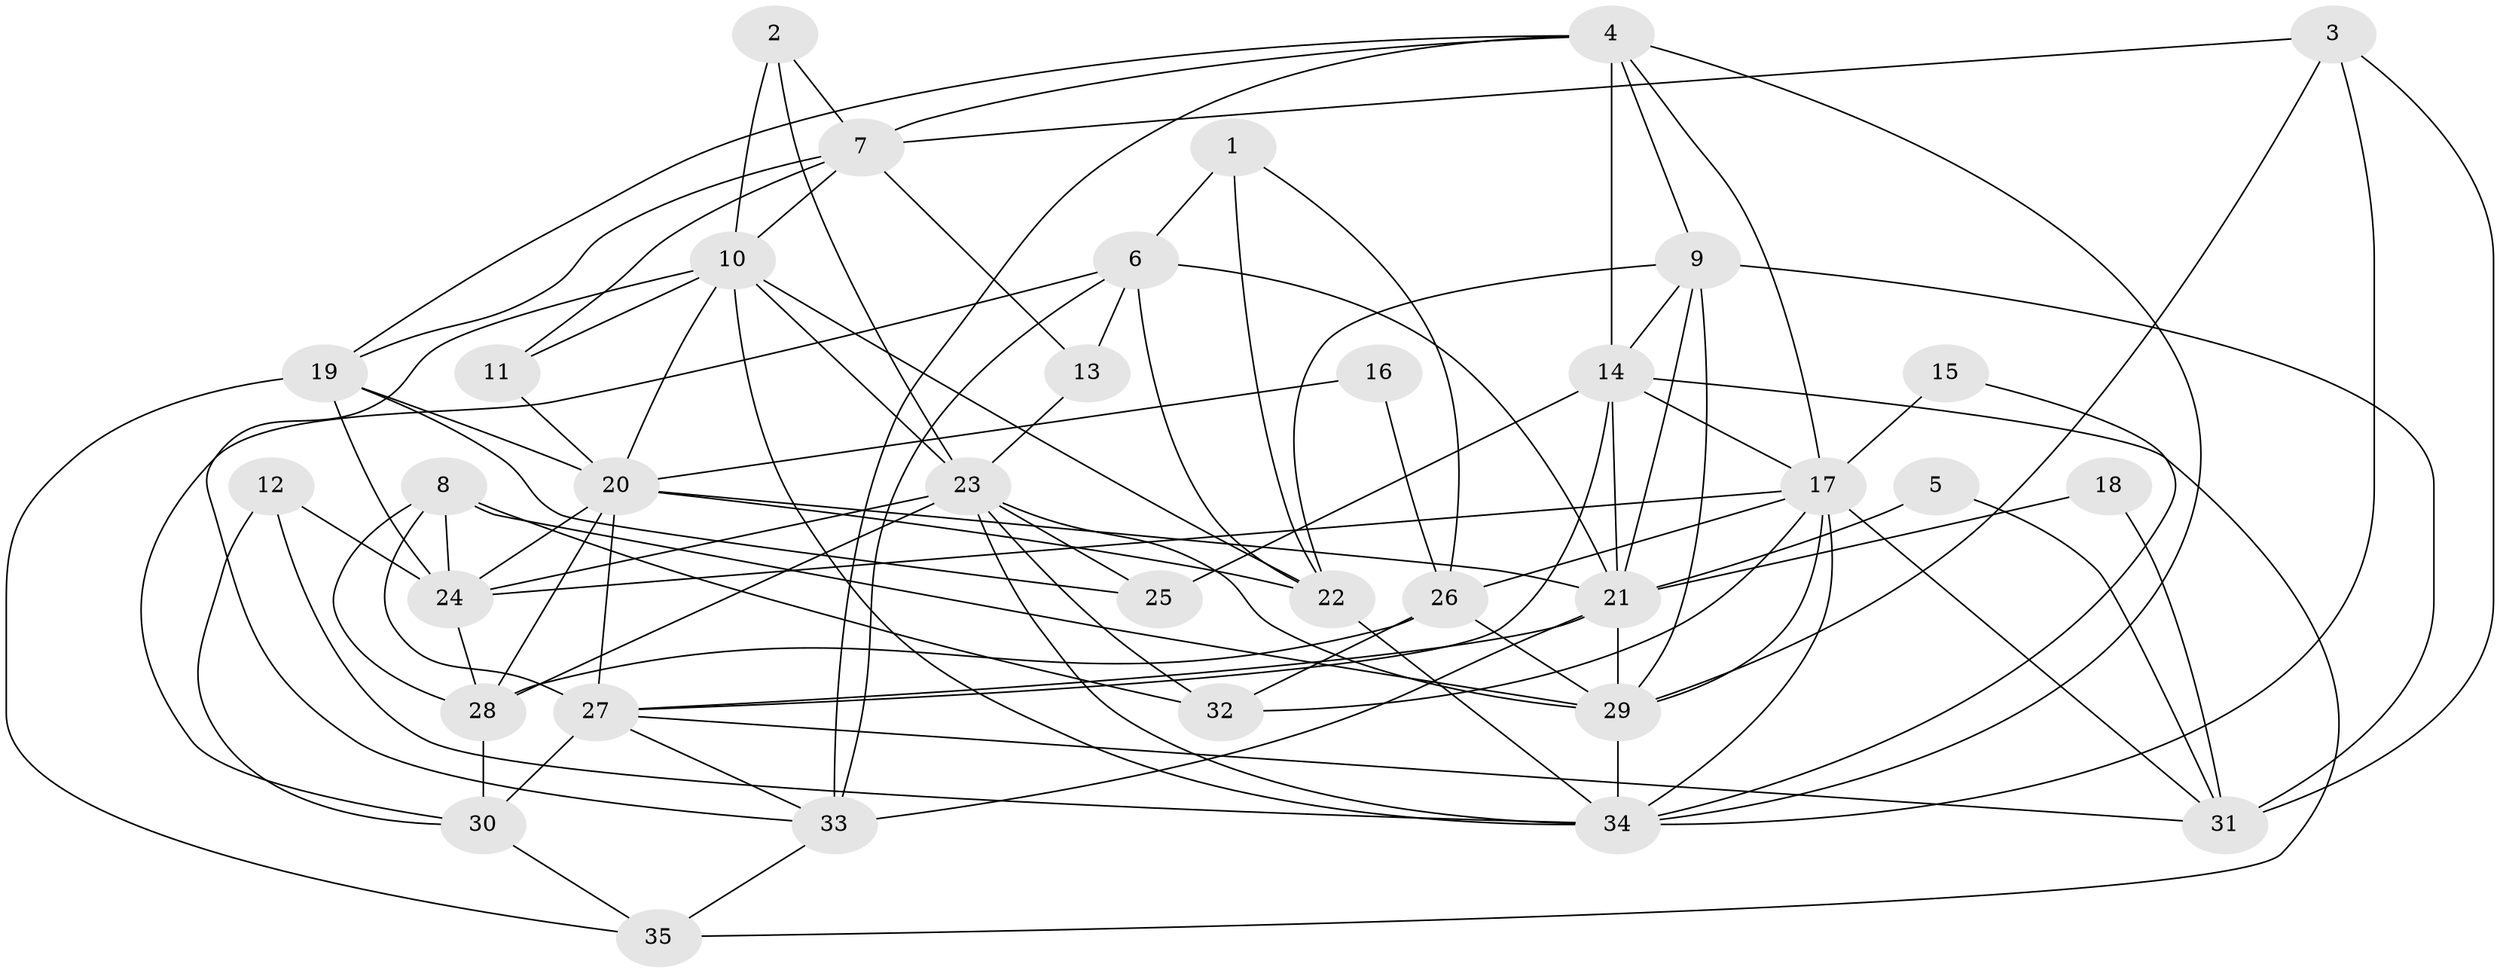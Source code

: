 // original degree distribution, {5: 0.12857142857142856, 3: 0.2857142857142857, 7: 0.04285714285714286, 2: 0.12857142857142856, 4: 0.2857142857142857, 6: 0.11428571428571428, 8: 0.014285714285714285}
// Generated by graph-tools (version 1.1) at 2025/48/03/06/25 01:48:57]
// undirected, 35 vertices, 96 edges
graph export_dot {
graph [start="1"]
  node [color=gray90,style=filled];
  1;
  2;
  3;
  4;
  5;
  6;
  7;
  8;
  9;
  10;
  11;
  12;
  13;
  14;
  15;
  16;
  17;
  18;
  19;
  20;
  21;
  22;
  23;
  24;
  25;
  26;
  27;
  28;
  29;
  30;
  31;
  32;
  33;
  34;
  35;
  1 -- 6 [weight=1.0];
  1 -- 22 [weight=1.0];
  1 -- 26 [weight=1.0];
  2 -- 7 [weight=1.0];
  2 -- 10 [weight=1.0];
  2 -- 23 [weight=1.0];
  3 -- 7 [weight=1.0];
  3 -- 29 [weight=1.0];
  3 -- 31 [weight=1.0];
  3 -- 34 [weight=1.0];
  4 -- 7 [weight=1.0];
  4 -- 9 [weight=1.0];
  4 -- 14 [weight=1.0];
  4 -- 17 [weight=1.0];
  4 -- 19 [weight=1.0];
  4 -- 33 [weight=1.0];
  4 -- 34 [weight=1.0];
  5 -- 21 [weight=1.0];
  5 -- 31 [weight=1.0];
  6 -- 13 [weight=1.0];
  6 -- 21 [weight=1.0];
  6 -- 22 [weight=1.0];
  6 -- 30 [weight=1.0];
  6 -- 33 [weight=1.0];
  7 -- 10 [weight=1.0];
  7 -- 11 [weight=1.0];
  7 -- 13 [weight=1.0];
  7 -- 19 [weight=1.0];
  8 -- 24 [weight=1.0];
  8 -- 27 [weight=1.0];
  8 -- 28 [weight=1.0];
  8 -- 29 [weight=1.0];
  8 -- 32 [weight=1.0];
  9 -- 14 [weight=1.0];
  9 -- 21 [weight=1.0];
  9 -- 22 [weight=1.0];
  9 -- 29 [weight=1.0];
  9 -- 31 [weight=1.0];
  10 -- 11 [weight=1.0];
  10 -- 20 [weight=1.0];
  10 -- 22 [weight=1.0];
  10 -- 23 [weight=1.0];
  10 -- 33 [weight=1.0];
  10 -- 34 [weight=1.0];
  11 -- 20 [weight=1.0];
  12 -- 24 [weight=1.0];
  12 -- 30 [weight=1.0];
  12 -- 34 [weight=1.0];
  13 -- 23 [weight=1.0];
  14 -- 17 [weight=1.0];
  14 -- 21 [weight=2.0];
  14 -- 25 [weight=1.0];
  14 -- 27 [weight=1.0];
  14 -- 35 [weight=1.0];
  15 -- 17 [weight=1.0];
  15 -- 34 [weight=1.0];
  16 -- 20 [weight=1.0];
  16 -- 26 [weight=1.0];
  17 -- 24 [weight=1.0];
  17 -- 26 [weight=1.0];
  17 -- 29 [weight=1.0];
  17 -- 31 [weight=1.0];
  17 -- 32 [weight=1.0];
  17 -- 34 [weight=1.0];
  18 -- 21 [weight=1.0];
  18 -- 31 [weight=1.0];
  19 -- 20 [weight=1.0];
  19 -- 24 [weight=1.0];
  19 -- 25 [weight=1.0];
  19 -- 35 [weight=1.0];
  20 -- 21 [weight=1.0];
  20 -- 22 [weight=1.0];
  20 -- 24 [weight=1.0];
  20 -- 27 [weight=1.0];
  20 -- 28 [weight=1.0];
  21 -- 27 [weight=1.0];
  21 -- 29 [weight=1.0];
  21 -- 33 [weight=2.0];
  22 -- 34 [weight=1.0];
  23 -- 24 [weight=1.0];
  23 -- 25 [weight=1.0];
  23 -- 28 [weight=1.0];
  23 -- 29 [weight=1.0];
  23 -- 32 [weight=1.0];
  23 -- 34 [weight=1.0];
  24 -- 28 [weight=1.0];
  26 -- 28 [weight=1.0];
  26 -- 29 [weight=1.0];
  26 -- 32 [weight=1.0];
  27 -- 30 [weight=1.0];
  27 -- 31 [weight=1.0];
  27 -- 33 [weight=1.0];
  28 -- 30 [weight=1.0];
  29 -- 34 [weight=1.0];
  30 -- 35 [weight=1.0];
  33 -- 35 [weight=1.0];
}
